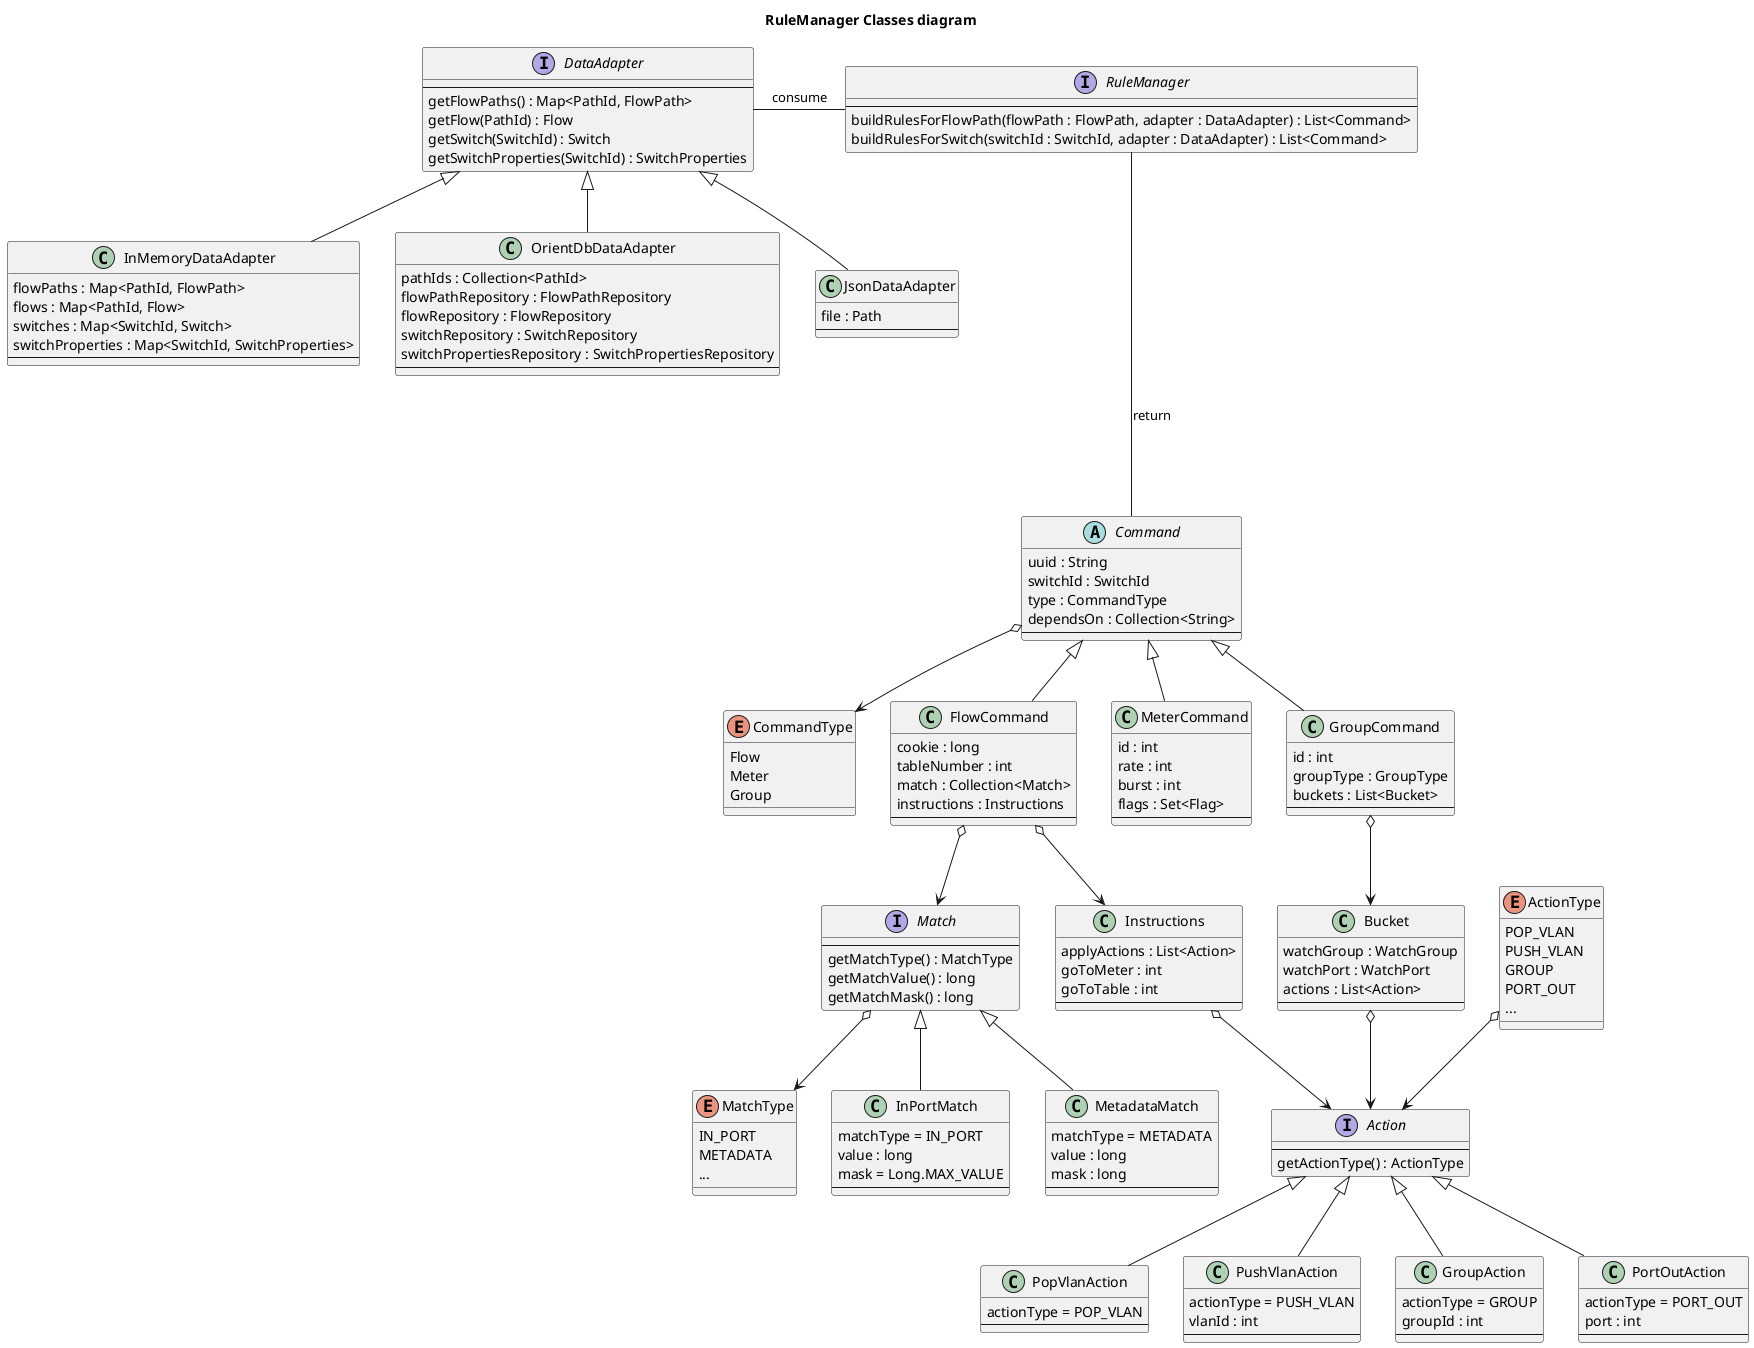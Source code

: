 @startuml

title RuleManager Classes diagram

interface RuleManager {
    --
    buildRulesForFlowPath(flowPath : FlowPath, adapter : DataAdapter) : List<Command>
    buildRulesForSwitch(switchId : SwitchId, adapter : DataAdapter) : List<Command>
}

interface DataAdapter {
    --
    getFlowPaths() : Map<PathId, FlowPath>
    getFlow(PathId) : Flow
    getSwitch(SwitchId) : Switch
    getSwitchProperties(SwitchId) : SwitchProperties
}
RuleManager -left- DataAdapter : consume

class InMemoryDataAdapter {
    flowPaths : Map<PathId, FlowPath>
    flows : Map<PathId, Flow>
    switches : Map<SwitchId, Switch>
    switchProperties : Map<SwitchId, SwitchProperties>
    --
}
DataAdapter <|-- InMemoryDataAdapter

class OrientDbDataAdapter {
    pathIds : Collection<PathId>
    flowPathRepository : FlowPathRepository
    flowRepository : FlowRepository
    switchRepository : SwitchRepository
    switchPropertiesRepository : SwitchPropertiesRepository
    --
}
DataAdapter <|-- OrientDbDataAdapter

class JsonDataAdapter {
    file : Path
    --
}
DataAdapter <|-- JsonDataAdapter

abstract class Command {
    uuid : String
    switchId : SwitchId
    type : CommandType
    dependsOn : Collection<String>
    --
}
RuleManager --down-- Command : return

enum CommandType {
    Flow
    Meter
    Group
}
Command o--> CommandType

class FlowCommand {
    cookie : long
    tableNumber : int
    match : Collection<Match>
    instructions : Instructions
    --
}
Command <|-- FlowCommand

interface Match {
    --
    getMatchType() : MatchType
    getMatchValue() : long
    getMatchMask() : long
}
FlowCommand o--> Match

enum MatchType {
    IN_PORT
    METADATA
    ...
}
Match o--> MatchType

class InPortMatch {
    matchType = IN_PORT
    value : long
    mask = Long.MAX_VALUE
    --
}
Match <|-- InPortMatch

class MetadataMatch {
    matchType = METADATA
    value : long
    mask : long
    --
}
Match <|-- MetadataMatch

class Instructions {
    applyActions : List<Action>
    goToMeter : int
    goToTable : int
    --
}
FlowCommand o--> Instructions

interface Action {
    --
    getActionType() : ActionType    
}
Instructions o--> Action

enum ActionType {
    POP_VLAN
    PUSH_VLAN
    GROUP
    PORT_OUT
    ...
}
ActionType o--> Action

class PopVlanAction {
    actionType = POP_VLAN
    --
}
Action <|-- PopVlanAction

class PushVlanAction {
    actionType = PUSH_VLAN
    vlanId : int
    --
}
Action <|-- PushVlanAction

class GroupAction {
    actionType = GROUP
    groupId : int
    --
}
Action <|-- GroupAction

class PortOutAction {
    actionType = PORT_OUT
    port : int
    --
}
Action <|-- PortOutAction


class MeterCommand {
    id : int
    rate : int
    burst : int
    flags : Set<Flag>
    --
}
Command <|-- MeterCommand

class GroupCommand {
    id : int
    groupType : GroupType
    buckets : List<Bucket>
    --
}
Command <|-- GroupCommand

class Bucket {
    watchGroup : WatchGroup
    watchPort : WatchPort
    actions : List<Action>
    --
}
GroupCommand o--> Bucket
Bucket o--> Action


@enduml